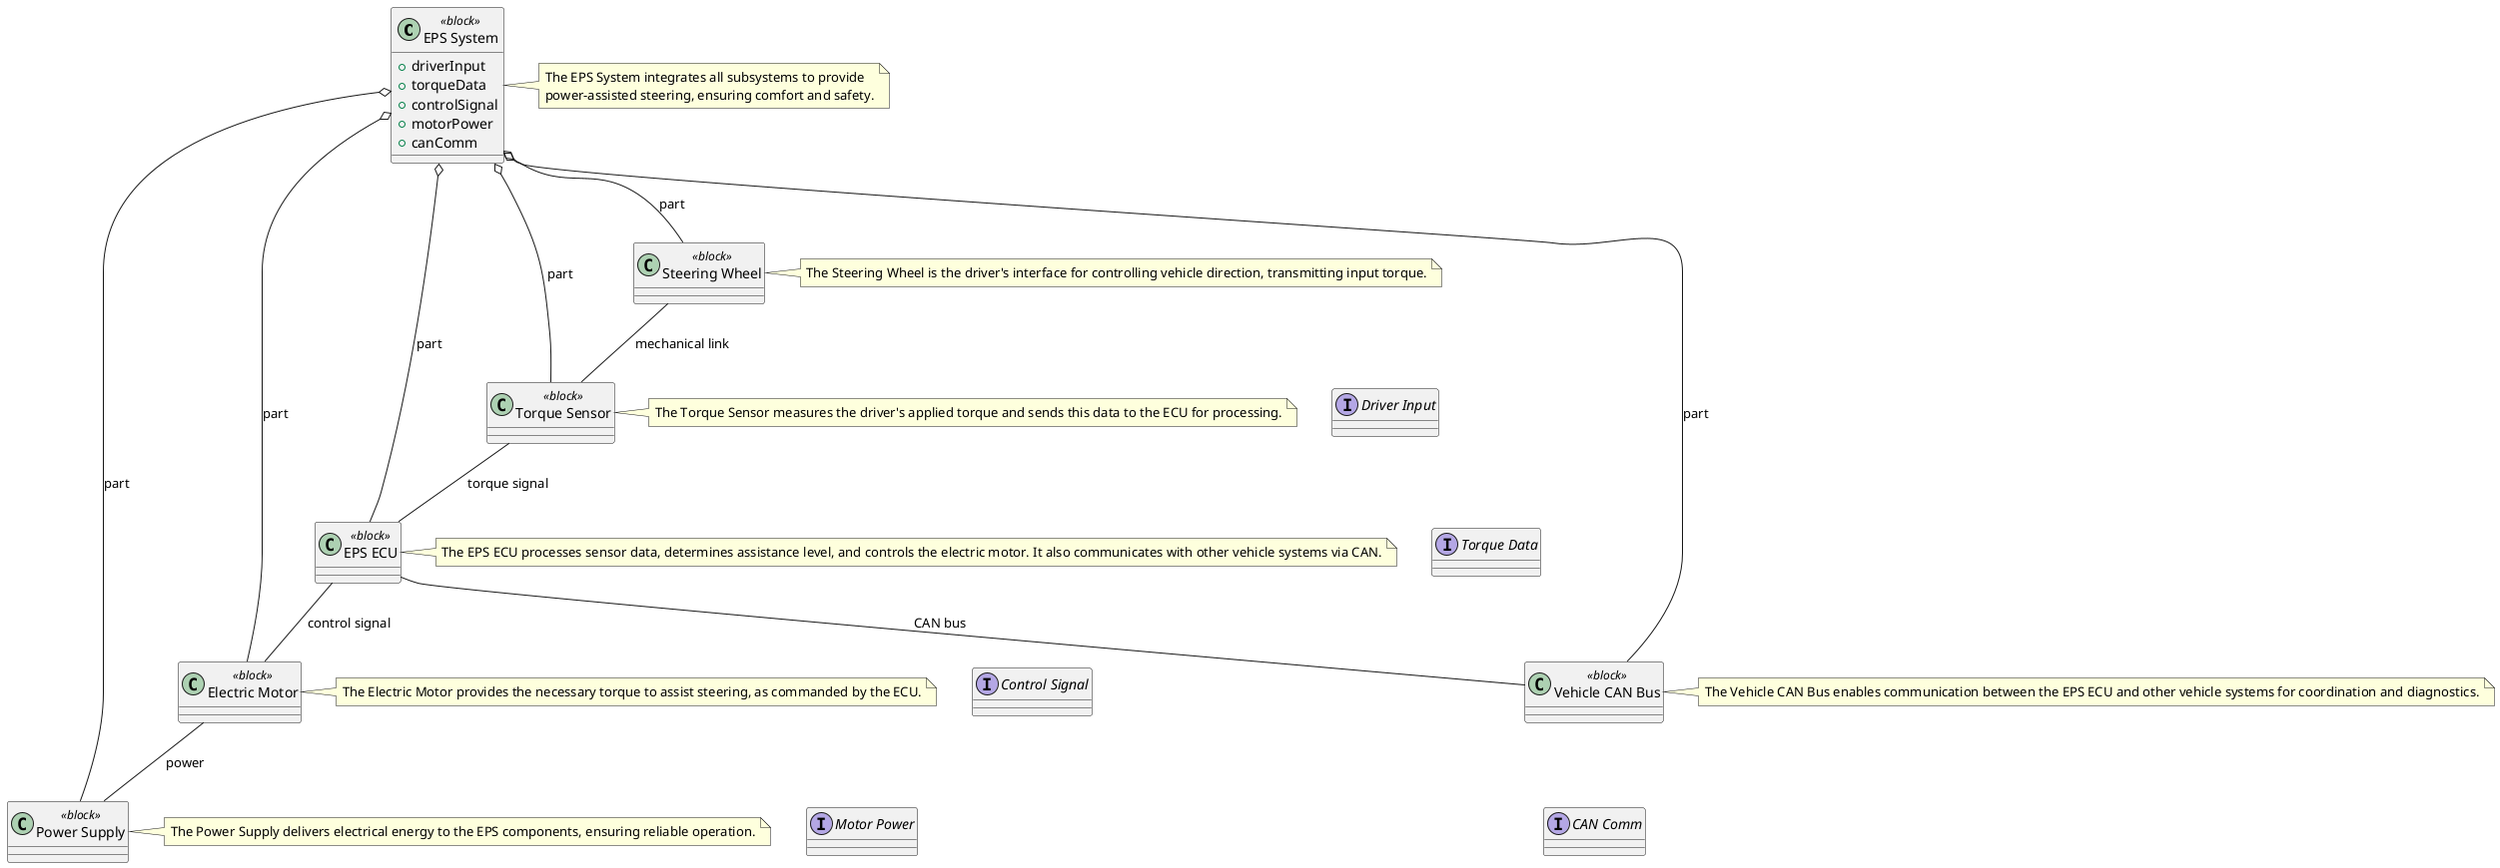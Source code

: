 @startuml EPS_IBD
' SysML Internal Block Diagram for EPS

' Main block
class "EPS System" as EPS <<block>>

' Internal parts
class "Steering Wheel" as SW <<block>>
class "Torque Sensor" as TS <<block>>
class "EPS ECU" as ECU <<block>>
class "Electric Motor" as EM <<block>>
class "Power Supply" as PS <<block>>
class "Vehicle CAN Bus" as CAN <<block>>

' Ports (using interfaces for illustration)
interface "Driver Input" as DriverInput
interface "Torque Data" as TorqueData
interface "Control Signal" as ControlSignal
interface "Motor Power" as MotorPower
interface "CAN Comm" as CANComm

' Ports on EPS System
EPS -[hidden]-> SW
EPS -[hidden]-> TS
EPS -[hidden]-> ECU
EPS -[hidden]-> EM
EPS -[hidden]-> PS
EPS -[hidden]-> CAN

' Internal connections
SW -[hidden]-> DriverInput
TS -[hidden]-> TorqueData
ECU -[hidden]-> ControlSignal
EM -[hidden]-> MotorPower
CAN -[hidden]-> CANComm

' Show connections between parts
SW -- TS : mechanical link
TS -- ECU : torque signal
ECU -- EM : control signal
EM -- PS : power
ECU -- CAN : CAN bus
EPS o-- SW : part
EPS o-- TS : part
EPS o-- ECU : part
EPS o-- EM : part
EPS o-- PS : part
EPS o-- CAN : part

' Optionally, show ports on the main block
EPS : +driverInput
EPS : +torqueData
EPS : +controlSignal
EPS : +motorPower
EPS : +canComm

note right of EPS
  The EPS System integrates all subsystems to provide 
  power-assisted steering, ensuring comfort and safety.
end note

note right of SW
  The Steering Wheel is the driver's interface for controlling vehicle direction, transmitting input torque.
end note

note right of TS
  The Torque Sensor measures the driver's applied torque and sends this data to the ECU for processing.
end note

note right of ECU
  The EPS ECU processes sensor data, determines assistance level, and controls the electric motor. It also communicates with other vehicle systems via CAN.
end note

note right of EM
  The Electric Motor provides the necessary torque to assist steering, as commanded by the ECU.
end note

note right of PS
  The Power Supply delivers electrical energy to the EPS components, ensuring reliable operation.
end note

note right of CAN
  The Vehicle CAN Bus enables communication between the EPS ECU and other vehicle systems for coordination and diagnostics.
end note

@enduml 
